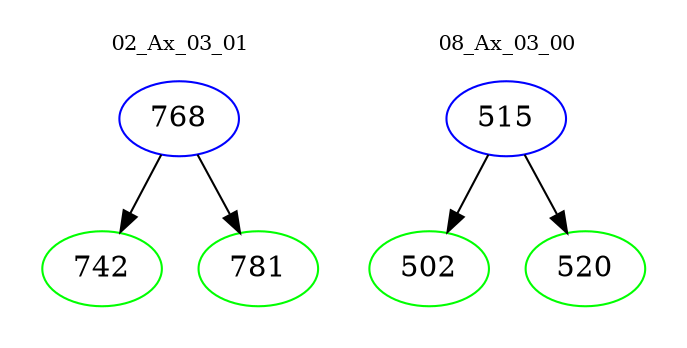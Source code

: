 digraph{
subgraph cluster_0 {
color = white
label = "02_Ax_03_01";
fontsize=10;
T0_768 [label="768", color="blue"]
T0_768 -> T0_742 [color="black"]
T0_742 [label="742", color="green"]
T0_768 -> T0_781 [color="black"]
T0_781 [label="781", color="green"]
}
subgraph cluster_1 {
color = white
label = "08_Ax_03_00";
fontsize=10;
T1_515 [label="515", color="blue"]
T1_515 -> T1_502 [color="black"]
T1_502 [label="502", color="green"]
T1_515 -> T1_520 [color="black"]
T1_520 [label="520", color="green"]
}
}

